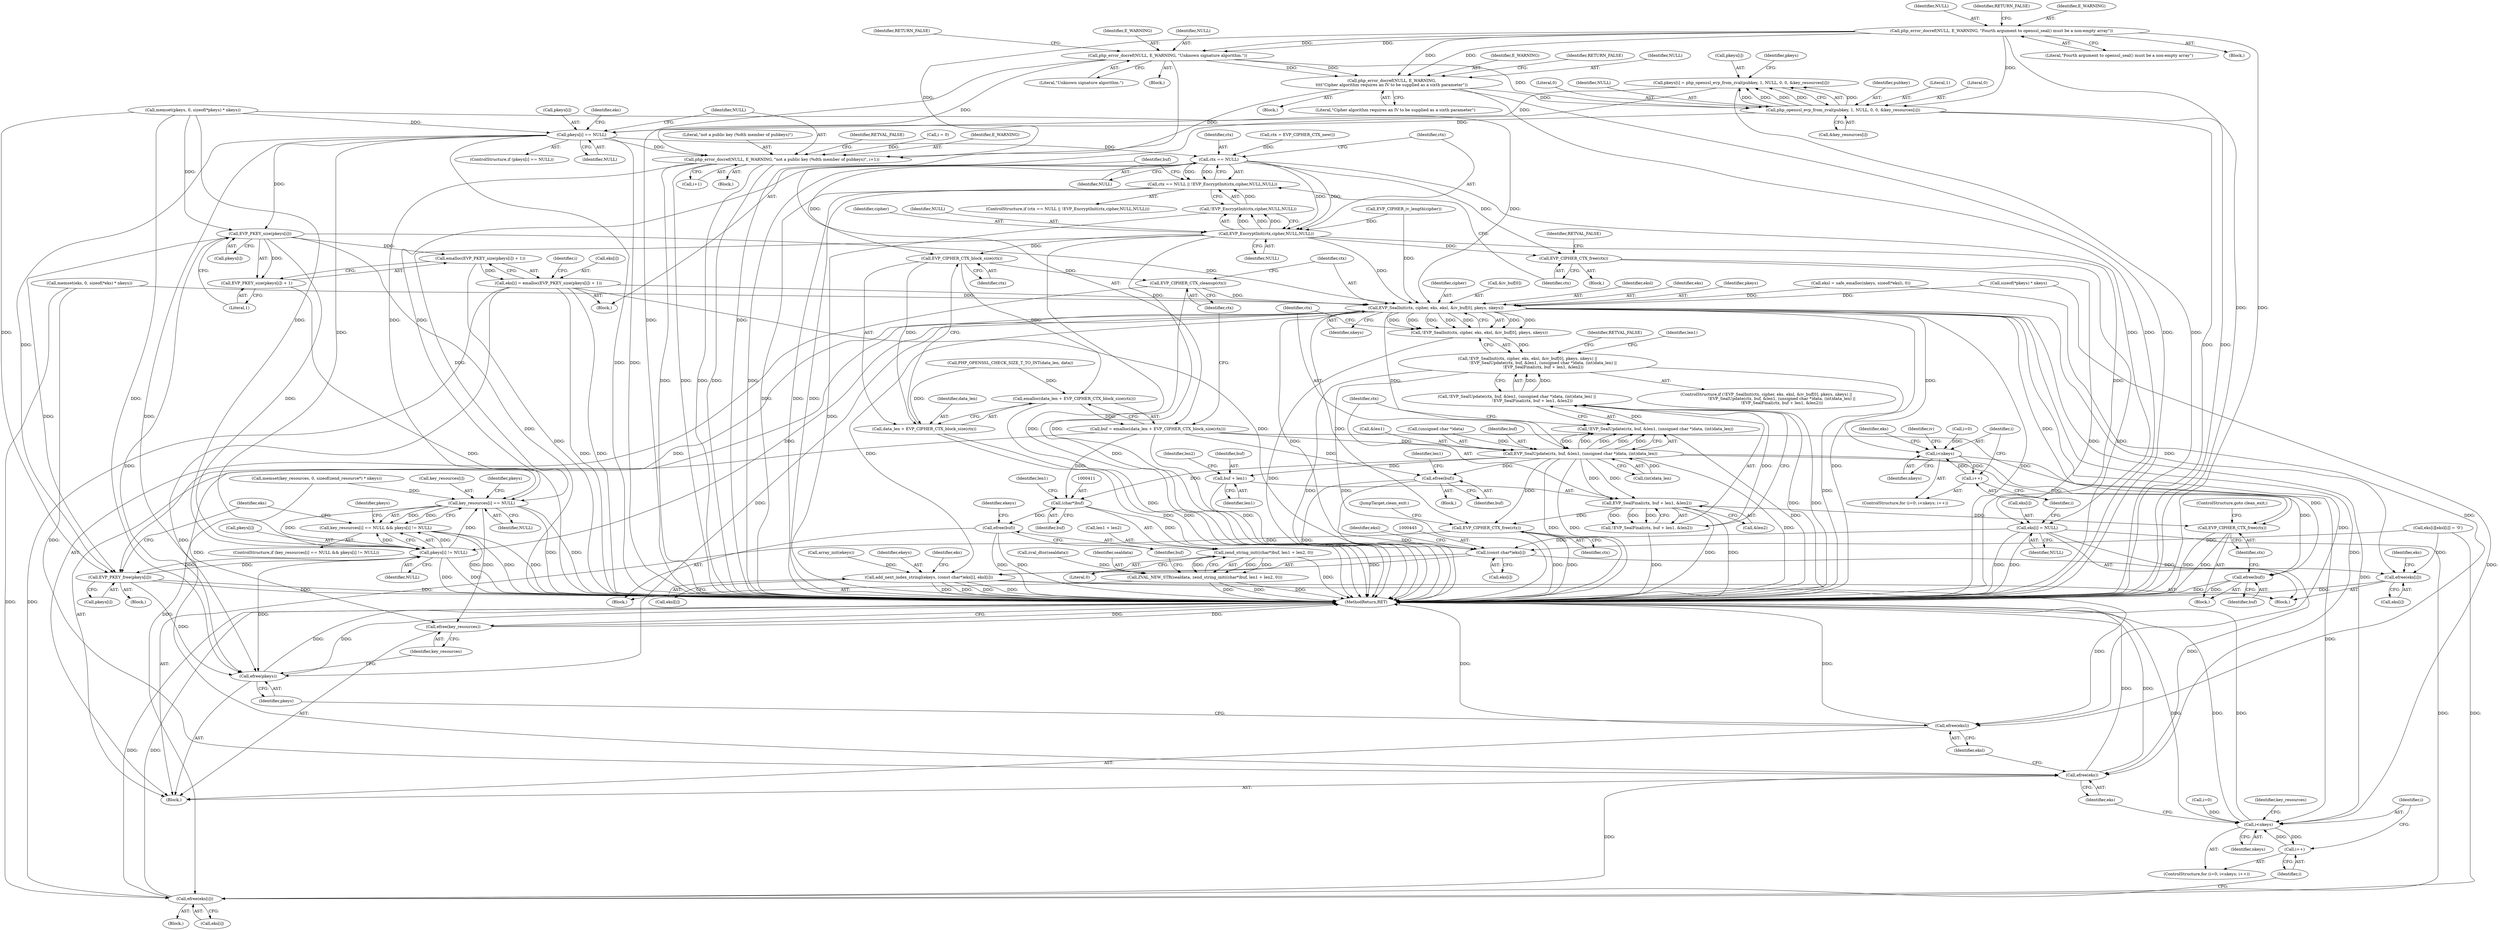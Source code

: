 digraph "0_php_73cabfedf519298e1a11192699f44d53c529315e@API" {
"1000284" [label="(Call,pkeys[i] = php_openssl_evp_from_zval(pubkey, 1, NULL, 0, 0, &key_resources[i]))"];
"1000288" [label="(Call,php_openssl_evp_from_zval(pubkey, 1, NULL, 0, 0, &key_resources[i]))"];
"1000199" [label="(Call,php_error_docref(NULL, E_WARNING, \"Unknown signature algorithm.\"))"];
"1000180" [label="(Call,php_error_docref(NULL, E_WARNING, \"Fourth argument to openssl_seal() must be a non-empty array\"))"];
"1000221" [label="(Call,php_error_docref(NULL, E_WARNING,\n\t\t\t\t\"Cipher algorithm requires an IV to be supplied as a sixth parameter\"))"];
"1000299" [label="(Call,pkeys[i] == NULL)"];
"1000305" [label="(Call,php_error_docref(NULL, E_WARNING, \"not a public key (%dth member of pubkeys)\", i+1))"];
"1000502" [label="(Call,key_resources[i] == NULL)"];
"1000501" [label="(Call,key_resources[i] == NULL && pkeys[i] != NULL)"];
"1000507" [label="(Call,pkeys[i] != NULL)"];
"1000513" [label="(Call,EVP_PKEY_free(pkeys[i]))"];
"1000530" [label="(Call,efree(pkeys))"];
"1000532" [label="(Call,efree(key_resources))"];
"1000320" [label="(Call,EVP_PKEY_size(pkeys[i]))"];
"1000318" [label="(Call,emalloc(EVP_PKEY_size(pkeys[i]) + 1))"];
"1000314" [label="(Call,eks[i] = emalloc(EVP_PKEY_size(pkeys[i]) + 1))"];
"1000359" [label="(Call,EVP_SealInit(ctx, cipher, eks, eksl, &iv_buf[0], pkeys, nkeys))"];
"1000358" [label="(Call,!EVP_SealInit(ctx, cipher, eks, eksl, &iv_buf[0], pkeys, nkeys))"];
"1000357" [label="(Call,!EVP_SealInit(ctx, cipher, eks, eksl, &iv_buf[0], pkeys, nkeys) ||\n                        !EVP_SealUpdate(ctx, buf, &len1, (unsigned char *)data, (int)data_len) ||\n                        !EVP_SealFinal(ctx, buf + len1, &len2))"];
"1000372" [label="(Call,EVP_SealUpdate(ctx, buf, &len1, (unsigned char *)data, (int)data_len))"];
"1000371" [label="(Call,!EVP_SealUpdate(ctx, buf, &len1, (unsigned char *)data, (int)data_len))"];
"1000370" [label="(Call,!EVP_SealUpdate(ctx, buf, &len1, (unsigned char *)data, (int)data_len) ||\n                        !EVP_SealFinal(ctx, buf + len1, &len2))"];
"1000384" [label="(Call,EVP_SealFinal(ctx, buf + len1, &len2))"];
"1000383" [label="(Call,!EVP_SealFinal(ctx, buf + len1, &len2))"];
"1000395" [label="(Call,EVP_CIPHER_CTX_free(ctx))"];
"1000487" [label="(Call,EVP_CIPHER_CTX_free(ctx))"];
"1000386" [label="(Call,buf + len1)"];
"1000393" [label="(Call,efree(buf))"];
"1000410" [label="(Call,(char*)buf)"];
"1000409" [label="(Call,zend_string_init((char*)buf, len1 + len2, 0))"];
"1000407" [label="(Call,ZVAL_NEW_STR(sealdata, zend_string_init((char*)buf, len1 + len2, 0)))"];
"1000417" [label="(Call,efree(buf))"];
"1000481" [label="(Call,efree(buf))"];
"1000427" [label="(Call,i<nkeys)"];
"1000430" [label="(Call,i++)"];
"1000494" [label="(Call,i<nkeys)"];
"1000497" [label="(Call,i++)"];
"1000444" [label="(Call,(const char*)eks[i])"];
"1000442" [label="(Call,add_next_index_stringl(ekeys, (const char*)eks[i], eksl[i]))"];
"1000528" [label="(Call,efree(eksl))"];
"1000452" [label="(Call,efree(eks[i]))"];
"1000522" [label="(Call,efree(eks[i]))"];
"1000526" [label="(Call,efree(eks))"];
"1000319" [label="(Call,EVP_PKEY_size(pkeys[i]) + 1)"];
"1000333" [label="(Call,ctx == NULL)"];
"1000332" [label="(Call,ctx == NULL || !EVP_EncryptInit(ctx,cipher,NULL,NULL))"];
"1000337" [label="(Call,EVP_EncryptInit(ctx,cipher,NULL,NULL))"];
"1000336" [label="(Call,!EVP_EncryptInit(ctx,cipher,NULL,NULL))"];
"1000343" [label="(Call,EVP_CIPHER_CTX_free(ctx))"];
"1000352" [label="(Call,EVP_CIPHER_CTX_block_size(ctx))"];
"1000349" [label="(Call,emalloc(data_len + EVP_CIPHER_CTX_block_size(ctx)))"];
"1000347" [label="(Call,buf = emalloc(data_len + EVP_CIPHER_CTX_block_size(ctx)))"];
"1000350" [label="(Call,data_len + EVP_CIPHER_CTX_block_size(ctx))"];
"1000354" [label="(Call,EVP_CIPHER_CTX_cleanup(ctx))"];
"1000456" [label="(Call,eks[i] = NULL)"];
"1000203" [label="(Identifier,RETURN_FALSE)"];
"1000312" [label="(Identifier,RETVAL_FALSE)"];
"1000339" [label="(Identifier,cipher)"];
"1000292" [label="(Literal,0)"];
"1000412" [label="(Identifier,buf)"];
"1000332" [label="(Call,ctx == NULL || !EVP_EncryptInit(ctx,cipher,NULL,NULL))"];
"1000298" [label="(ControlStructure,if (pkeys[i] == NULL))"];
"1000334" [label="(Identifier,ctx)"];
"1000331" [label="(ControlStructure,if (ctx == NULL || !EVP_EncryptInit(ctx,cipher,NULL,NULL)))"];
"1000358" [label="(Call,!EVP_SealInit(ctx, cipher, eks, eksl, &iv_buf[0], pkeys, nkeys))"];
"1000369" [label="(Identifier,nkeys)"];
"1000354" [label="(Call,EVP_CIPHER_CTX_cleanup(ctx))"];
"1000480" [label="(Block,)"];
"1000375" [label="(Call,&len1)"];
"1000417" [label="(Call,efree(buf))"];
"1000409" [label="(Call,zend_string_init((char*)buf, len1 + len2, 0))"];
"1000509" [label="(Identifier,pkeys)"];
"1000280" [label="(Call,i = 0)"];
"1000340" [label="(Identifier,NULL)"];
"1000389" [label="(Call,&len2)"];
"1000309" [label="(Call,i+1)"];
"1000360" [label="(Identifier,ctx)"];
"1000363" [label="(Identifier,eksl)"];
"1000392" [label="(Identifier,RETVAL_FALSE)"];
"1000504" [label="(Identifier,key_resources)"];
"1000498" [label="(Identifier,i)"];
"1000534" [label="(MethodReturn,RET)"];
"1000495" [label="(Identifier,i)"];
"1000511" [label="(Identifier,NULL)"];
"1000390" [label="(Identifier,len2)"];
"1000224" [label="(Literal,\"Cipher algorithm requires an IV to be supplied as a sixth parameter\")"];
"1000397" [label="(ControlStructure,goto clean_exit;)"];
"1000501" [label="(Call,key_resources[i] == NULL && pkeys[i] != NULL)"];
"1000429" [label="(Identifier,nkeys)"];
"1000529" [label="(Identifier,eksl)"];
"1000458" [label="(Identifier,eks)"];
"1000446" [label="(Call,eks[i])"];
"1000349" [label="(Call,emalloc(data_len + EVP_CIPHER_CTX_block_size(ctx)))"];
"1000462" [label="(Identifier,iv)"];
"1000454" [label="(Identifier,eks)"];
"1000377" [label="(Call,(unsigned char *)data)"];
"1000326" [label="(Identifier,i)"];
"1000183" [label="(Literal,\"Fourth argument to openssl_seal() must be a non-empty array\")"];
"1000284" [label="(Call,pkeys[i] = php_openssl_evp_from_zval(pubkey, 1, NULL, 0, 0, &key_resources[i]))"];
"1000503" [label="(Call,key_resources[i])"];
"1000335" [label="(Identifier,NULL)"];
"1000344" [label="(Identifier,ctx)"];
"1000342" [label="(Block,)"];
"1000485" [label="(Identifier,len1)"];
"1000223" [label="(Identifier,E_WARNING)"];
"1000396" [label="(Identifier,ctx)"];
"1000300" [label="(Call,pkeys[i])"];
"1000291" [label="(Identifier,NULL)"];
"1000424" [label="(Call,i=0)"];
"1000506" [label="(Identifier,NULL)"];
"1000404" [label="(Block,)"];
"1000180" [label="(Call,php_error_docref(NULL, E_WARNING, \"Fourth argument to openssl_seal() must be a non-empty array\"))"];
"1000373" [label="(Identifier,ctx)"];
"1000225" [label="(Identifier,RETURN_FALSE)"];
"1000359" [label="(Call,EVP_SealInit(ctx, cipher, eks, eksl, &iv_buf[0], pkeys, nkeys))"];
"1000460" [label="(Identifier,NULL)"];
"1000362" [label="(Identifier,eks)"];
"1000532" [label="(Call,efree(key_resources))"];
"1000519" [label="(Identifier,eks)"];
"1000395" [label="(Call,EVP_CIPHER_CTX_free(ctx))"];
"1000305" [label="(Call,php_error_docref(NULL, E_WARNING, \"not a public key (%dth member of pubkeys)\", i+1))"];
"1000530" [label="(Call,efree(pkeys))"];
"1000508" [label="(Call,pkeys[i])"];
"1000481" [label="(Call,efree(buf))"];
"1000482" [label="(Identifier,buf)"];
"1000221" [label="(Call,php_error_docref(NULL, E_WARNING,\n\t\t\t\t\"Cipher algorithm requires an IV to be supplied as a sixth parameter\"))"];
"1000522" [label="(Call,efree(eks[i]))"];
"1000179" [label="(Block,)"];
"1000199" [label="(Call,php_error_docref(NULL, E_WARNING, \"Unknown signature algorithm.\"))"];
"1000387" [label="(Identifier,buf)"];
"1000336" [label="(Call,!EVP_EncryptInit(ctx,cipher,NULL,NULL))"];
"1000488" [label="(Identifier,ctx)"];
"1000307" [label="(Identifier,E_WARNING)"];
"1000220" [label="(Block,)"];
"1000433" [label="(Call,eks[i][eksl[i]] = '\0')"];
"1000388" [label="(Identifier,len1)"];
"1000453" [label="(Call,eks[i])"];
"1000303" [label="(Identifier,NULL)"];
"1000289" [label="(Identifier,pubkey)"];
"1000320" [label="(Call,EVP_PKEY_size(pkeys[i]))"];
"1000371" [label="(Call,!EVP_SealUpdate(ctx, buf, &len1, (unsigned char *)data, (int)data_len))"];
"1000181" [label="(Identifier,NULL)"];
"1000487" [label="(Call,EVP_CIPHER_CTX_free(ctx))"];
"1000299" [label="(Call,pkeys[i] == NULL)"];
"1000432" [label="(Block,)"];
"1000497" [label="(Call,i++)"];
"1000290" [label="(Literal,1)"];
"1000385" [label="(Identifier,ctx)"];
"1000490" [label="(ControlStructure,for (i=0; i<nkeys; i++))"];
"1000391" [label="(Block,)"];
"1000421" [label="(Call,array_init(ekeys))"];
"1000341" [label="(Identifier,NULL)"];
"1000443" [label="(Identifier,ekeys)"];
"1000521" [label="(Block,)"];
"1000423" [label="(ControlStructure,for (i=0; i<nkeys; i++))"];
"1000408" [label="(Identifier,sealdata)"];
"1000507" [label="(Call,pkeys[i] != NULL)"];
"1000372" [label="(Call,EVP_SealUpdate(ctx, buf, &len1, (unsigned char *)data, (int)data_len))"];
"1000368" [label="(Identifier,pkeys)"];
"1000418" [label="(Identifier,buf)"];
"1000351" [label="(Identifier,data_len)"];
"1000384" [label="(Call,EVP_SealFinal(ctx, buf + len1, &len2))"];
"1000386" [label="(Call,buf + len1)"];
"1000450" [label="(Identifier,eksl)"];
"1000105" [label="(Block,)"];
"1000328" [label="(Call,ctx = EVP_CIPHER_CTX_new())"];
"1000523" [label="(Call,eks[i])"];
"1000202" [label="(Literal,\"Unknown signature algorithm.\")"];
"1000316" [label="(Identifier,eks)"];
"1000427" [label="(Call,i<nkeys)"];
"1000383" [label="(Call,!EVP_SealFinal(ctx, buf + len1, &len2))"];
"1000374" [label="(Identifier,buf)"];
"1000356" [label="(ControlStructure,if (!EVP_SealInit(ctx, cipher, eks, eksl, &iv_buf[0], pkeys, nkeys) ||\n                        !EVP_SealUpdate(ctx, buf, &len1, (unsigned char *)data, (int)data_len) ||\n                        !EVP_SealFinal(ctx, buf + len1, &len2)))"];
"1000250" [label="(Call,memset(eks, 0, sizeof(*eks) * nkeys))"];
"1000347" [label="(Call,buf = emalloc(data_len + EVP_CIPHER_CTX_block_size(ctx)))"];
"1000285" [label="(Call,pkeys[i])"];
"1000410" [label="(Call,(char*)buf)"];
"1000222" [label="(Identifier,NULL)"];
"1000301" [label="(Identifier,pkeys)"];
"1000198" [label="(Block,)"];
"1000401" [label="(Identifier,len1)"];
"1000184" [label="(Identifier,RETURN_FALSE)"];
"1000315" [label="(Call,eks[i])"];
"1000357" [label="(Call,!EVP_SealInit(ctx, cipher, eks, eksl, &iv_buf[0], pkeys, nkeys) ||\n                        !EVP_SealUpdate(ctx, buf, &len1, (unsigned char *)data, (int)data_len) ||\n                        !EVP_SealFinal(ctx, buf + len1, &len2))"];
"1000456" [label="(Call,eks[i] = NULL)"];
"1000533" [label="(Identifier,key_resources)"];
"1000234" [label="(Call,eksl = safe_emalloc(nkeys, sizeof(*eksl), 0))"];
"1000345" [label="(Identifier,RETVAL_FALSE)"];
"1000350" [label="(Call,data_len + EVP_CIPHER_CTX_block_size(ctx))"];
"1000333" [label="(Call,ctx == NULL)"];
"1000380" [label="(Call,(int)data_len)"];
"1000182" [label="(Identifier,E_WARNING)"];
"1000211" [label="(Call,EVP_CIPHER_iv_length(cipher))"];
"1000306" [label="(Identifier,NULL)"];
"1000394" [label="(Identifier,buf)"];
"1000431" [label="(Identifier,i)"];
"1000414" [label="(Identifier,len1)"];
"1000514" [label="(Call,pkeys[i])"];
"1000321" [label="(Call,pkeys[i])"];
"1000428" [label="(Identifier,i)"];
"1000430" [label="(Call,i++)"];
"1000494" [label="(Call,i<nkeys)"];
"1000343" [label="(Call,EVP_CIPHER_CTX_free(ctx))"];
"1000275" [label="(Call,sizeof(*pkeys) * nkeys)"];
"1000526" [label="(Call,efree(eks))"];
"1000405" [label="(Call,zval_dtor(sealdata))"];
"1000496" [label="(Identifier,nkeys)"];
"1000352" [label="(Call,EVP_CIPHER_CTX_block_size(ctx))"];
"1000283" [label="(Block,)"];
"1000515" [label="(Identifier,pkeys)"];
"1000348" [label="(Identifier,buf)"];
"1000513" [label="(Call,EVP_PKEY_free(pkeys[i]))"];
"1000457" [label="(Call,eks[i])"];
"1000449" [label="(Call,eksl[i])"];
"1000361" [label="(Identifier,cipher)"];
"1000318" [label="(Call,emalloc(EVP_PKEY_size(pkeys[i]) + 1))"];
"1000355" [label="(Identifier,ctx)"];
"1000444" [label="(Call,(const char*)eks[i])"];
"1000512" [label="(Block,)"];
"1000319" [label="(Call,EVP_PKEY_size(pkeys[i]) + 1)"];
"1000314" [label="(Call,eks[i] = emalloc(EVP_PKEY_size(pkeys[i]) + 1))"];
"1000324" [label="(Literal,1)"];
"1000528" [label="(Call,efree(eksl))"];
"1000527" [label="(Identifier,eks)"];
"1000416" [label="(Literal,0)"];
"1000185" [label="(Call,PHP_OPENSSL_CHECK_SIZE_T_TO_INT(data_len, data))"];
"1000491" [label="(Call,i=0)"];
"1000353" [label="(Identifier,ctx)"];
"1000201" [label="(Identifier,E_WARNING)"];
"1000338" [label="(Identifier,ctx)"];
"1000200" [label="(Identifier,NULL)"];
"1000265" [label="(Call,memset(key_resources, 0, sizeof(zend_resource*) * nkeys))"];
"1000531" [label="(Identifier,pkeys)"];
"1000294" [label="(Call,&key_resources[i])"];
"1000337" [label="(Call,EVP_EncryptInit(ctx,cipher,NULL,NULL))"];
"1000293" [label="(Literal,0)"];
"1000288" [label="(Call,php_openssl_evp_from_zval(pubkey, 1, NULL, 0, 0, &key_resources[i]))"];
"1000308" [label="(Literal,\"not a public key (%dth member of pubkeys)\")"];
"1000502" [label="(Call,key_resources[i] == NULL)"];
"1000364" [label="(Call,&iv_buf[0])"];
"1000407" [label="(Call,ZVAL_NEW_STR(sealdata, zend_string_init((char*)buf, len1 + len2, 0)))"];
"1000413" [label="(Call,len1 + len2)"];
"1000500" [label="(ControlStructure,if (key_resources[i] == NULL && pkeys[i] != NULL))"];
"1000304" [label="(Block,)"];
"1000272" [label="(Call,memset(pkeys, 0, sizeof(*pkeys) * nkeys))"];
"1000442" [label="(Call,add_next_index_stringl(ekeys, (const char*)eks[i], eksl[i]))"];
"1000393" [label="(Call,efree(buf))"];
"1000452" [label="(Call,efree(eks[i]))"];
"1000420" [label="(Identifier,ekeys)"];
"1000436" [label="(Identifier,eks)"];
"1000370" [label="(Call,!EVP_SealUpdate(ctx, buf, &len1, (unsigned char *)data, (int)data_len) ||\n                        !EVP_SealFinal(ctx, buf + len1, &len2))"];
"1000489" [label="(JumpTarget,clean_exit:)"];
"1000284" -> "1000283"  [label="AST: "];
"1000284" -> "1000288"  [label="CFG: "];
"1000285" -> "1000284"  [label="AST: "];
"1000288" -> "1000284"  [label="AST: "];
"1000301" -> "1000284"  [label="CFG: "];
"1000284" -> "1000534"  [label="DDG: "];
"1000288" -> "1000284"  [label="DDG: "];
"1000288" -> "1000284"  [label="DDG: "];
"1000288" -> "1000284"  [label="DDG: "];
"1000288" -> "1000284"  [label="DDG: "];
"1000288" -> "1000284"  [label="DDG: "];
"1000284" -> "1000299"  [label="DDG: "];
"1000288" -> "1000294"  [label="CFG: "];
"1000289" -> "1000288"  [label="AST: "];
"1000290" -> "1000288"  [label="AST: "];
"1000291" -> "1000288"  [label="AST: "];
"1000292" -> "1000288"  [label="AST: "];
"1000293" -> "1000288"  [label="AST: "];
"1000294" -> "1000288"  [label="AST: "];
"1000288" -> "1000534"  [label="DDG: "];
"1000288" -> "1000534"  [label="DDG: "];
"1000199" -> "1000288"  [label="DDG: "];
"1000180" -> "1000288"  [label="DDG: "];
"1000221" -> "1000288"  [label="DDG: "];
"1000288" -> "1000299"  [label="DDG: "];
"1000199" -> "1000198"  [label="AST: "];
"1000199" -> "1000202"  [label="CFG: "];
"1000200" -> "1000199"  [label="AST: "];
"1000201" -> "1000199"  [label="AST: "];
"1000202" -> "1000199"  [label="AST: "];
"1000203" -> "1000199"  [label="CFG: "];
"1000199" -> "1000534"  [label="DDG: "];
"1000199" -> "1000534"  [label="DDG: "];
"1000180" -> "1000199"  [label="DDG: "];
"1000180" -> "1000199"  [label="DDG: "];
"1000199" -> "1000221"  [label="DDG: "];
"1000199" -> "1000221"  [label="DDG: "];
"1000199" -> "1000305"  [label="DDG: "];
"1000180" -> "1000179"  [label="AST: "];
"1000180" -> "1000183"  [label="CFG: "];
"1000181" -> "1000180"  [label="AST: "];
"1000182" -> "1000180"  [label="AST: "];
"1000183" -> "1000180"  [label="AST: "];
"1000184" -> "1000180"  [label="CFG: "];
"1000180" -> "1000534"  [label="DDG: "];
"1000180" -> "1000534"  [label="DDG: "];
"1000180" -> "1000221"  [label="DDG: "];
"1000180" -> "1000221"  [label="DDG: "];
"1000180" -> "1000305"  [label="DDG: "];
"1000221" -> "1000220"  [label="AST: "];
"1000221" -> "1000224"  [label="CFG: "];
"1000222" -> "1000221"  [label="AST: "];
"1000223" -> "1000221"  [label="AST: "];
"1000224" -> "1000221"  [label="AST: "];
"1000225" -> "1000221"  [label="CFG: "];
"1000221" -> "1000534"  [label="DDG: "];
"1000221" -> "1000534"  [label="DDG: "];
"1000221" -> "1000305"  [label="DDG: "];
"1000299" -> "1000298"  [label="AST: "];
"1000299" -> "1000303"  [label="CFG: "];
"1000300" -> "1000299"  [label="AST: "];
"1000303" -> "1000299"  [label="AST: "];
"1000306" -> "1000299"  [label="CFG: "];
"1000316" -> "1000299"  [label="CFG: "];
"1000299" -> "1000534"  [label="DDG: "];
"1000299" -> "1000534"  [label="DDG: "];
"1000272" -> "1000299"  [label="DDG: "];
"1000299" -> "1000305"  [label="DDG: "];
"1000299" -> "1000320"  [label="DDG: "];
"1000299" -> "1000333"  [label="DDG: "];
"1000299" -> "1000507"  [label="DDG: "];
"1000299" -> "1000513"  [label="DDG: "];
"1000299" -> "1000530"  [label="DDG: "];
"1000305" -> "1000304"  [label="AST: "];
"1000305" -> "1000309"  [label="CFG: "];
"1000306" -> "1000305"  [label="AST: "];
"1000307" -> "1000305"  [label="AST: "];
"1000308" -> "1000305"  [label="AST: "];
"1000309" -> "1000305"  [label="AST: "];
"1000312" -> "1000305"  [label="CFG: "];
"1000305" -> "1000534"  [label="DDG: "];
"1000305" -> "1000534"  [label="DDG: "];
"1000305" -> "1000534"  [label="DDG: "];
"1000305" -> "1000534"  [label="DDG: "];
"1000280" -> "1000305"  [label="DDG: "];
"1000305" -> "1000502"  [label="DDG: "];
"1000502" -> "1000501"  [label="AST: "];
"1000502" -> "1000506"  [label="CFG: "];
"1000503" -> "1000502"  [label="AST: "];
"1000506" -> "1000502"  [label="AST: "];
"1000509" -> "1000502"  [label="CFG: "];
"1000501" -> "1000502"  [label="CFG: "];
"1000502" -> "1000534"  [label="DDG: "];
"1000502" -> "1000534"  [label="DDG: "];
"1000502" -> "1000501"  [label="DDG: "];
"1000502" -> "1000501"  [label="DDG: "];
"1000265" -> "1000502"  [label="DDG: "];
"1000507" -> "1000502"  [label="DDG: "];
"1000337" -> "1000502"  [label="DDG: "];
"1000333" -> "1000502"  [label="DDG: "];
"1000502" -> "1000507"  [label="DDG: "];
"1000502" -> "1000532"  [label="DDG: "];
"1000501" -> "1000500"  [label="AST: "];
"1000501" -> "1000507"  [label="CFG: "];
"1000507" -> "1000501"  [label="AST: "];
"1000515" -> "1000501"  [label="CFG: "];
"1000519" -> "1000501"  [label="CFG: "];
"1000501" -> "1000534"  [label="DDG: "];
"1000501" -> "1000534"  [label="DDG: "];
"1000501" -> "1000534"  [label="DDG: "];
"1000507" -> "1000501"  [label="DDG: "];
"1000507" -> "1000501"  [label="DDG: "];
"1000507" -> "1000511"  [label="CFG: "];
"1000508" -> "1000507"  [label="AST: "];
"1000511" -> "1000507"  [label="AST: "];
"1000507" -> "1000534"  [label="DDG: "];
"1000507" -> "1000534"  [label="DDG: "];
"1000513" -> "1000507"  [label="DDG: "];
"1000359" -> "1000507"  [label="DDG: "];
"1000272" -> "1000507"  [label="DDG: "];
"1000320" -> "1000507"  [label="DDG: "];
"1000507" -> "1000513"  [label="DDG: "];
"1000507" -> "1000530"  [label="DDG: "];
"1000513" -> "1000512"  [label="AST: "];
"1000513" -> "1000514"  [label="CFG: "];
"1000514" -> "1000513"  [label="AST: "];
"1000519" -> "1000513"  [label="CFG: "];
"1000513" -> "1000534"  [label="DDG: "];
"1000513" -> "1000534"  [label="DDG: "];
"1000359" -> "1000513"  [label="DDG: "];
"1000272" -> "1000513"  [label="DDG: "];
"1000320" -> "1000513"  [label="DDG: "];
"1000513" -> "1000530"  [label="DDG: "];
"1000530" -> "1000105"  [label="AST: "];
"1000530" -> "1000531"  [label="CFG: "];
"1000531" -> "1000530"  [label="AST: "];
"1000533" -> "1000530"  [label="CFG: "];
"1000530" -> "1000534"  [label="DDG: "];
"1000530" -> "1000534"  [label="DDG: "];
"1000359" -> "1000530"  [label="DDG: "];
"1000272" -> "1000530"  [label="DDG: "];
"1000320" -> "1000530"  [label="DDG: "];
"1000532" -> "1000105"  [label="AST: "];
"1000532" -> "1000533"  [label="CFG: "];
"1000533" -> "1000532"  [label="AST: "];
"1000534" -> "1000532"  [label="CFG: "];
"1000532" -> "1000534"  [label="DDG: "];
"1000532" -> "1000534"  [label="DDG: "];
"1000265" -> "1000532"  [label="DDG: "];
"1000320" -> "1000319"  [label="AST: "];
"1000320" -> "1000321"  [label="CFG: "];
"1000321" -> "1000320"  [label="AST: "];
"1000324" -> "1000320"  [label="CFG: "];
"1000320" -> "1000534"  [label="DDG: "];
"1000320" -> "1000318"  [label="DDG: "];
"1000320" -> "1000319"  [label="DDG: "];
"1000272" -> "1000320"  [label="DDG: "];
"1000320" -> "1000359"  [label="DDG: "];
"1000318" -> "1000314"  [label="AST: "];
"1000318" -> "1000319"  [label="CFG: "];
"1000319" -> "1000318"  [label="AST: "];
"1000314" -> "1000318"  [label="CFG: "];
"1000318" -> "1000534"  [label="DDG: "];
"1000318" -> "1000314"  [label="DDG: "];
"1000314" -> "1000283"  [label="AST: "];
"1000315" -> "1000314"  [label="AST: "];
"1000326" -> "1000314"  [label="CFG: "];
"1000314" -> "1000534"  [label="DDG: "];
"1000314" -> "1000534"  [label="DDG: "];
"1000314" -> "1000359"  [label="DDG: "];
"1000314" -> "1000444"  [label="DDG: "];
"1000314" -> "1000522"  [label="DDG: "];
"1000314" -> "1000526"  [label="DDG: "];
"1000359" -> "1000358"  [label="AST: "];
"1000359" -> "1000369"  [label="CFG: "];
"1000360" -> "1000359"  [label="AST: "];
"1000361" -> "1000359"  [label="AST: "];
"1000362" -> "1000359"  [label="AST: "];
"1000363" -> "1000359"  [label="AST: "];
"1000364" -> "1000359"  [label="AST: "];
"1000368" -> "1000359"  [label="AST: "];
"1000369" -> "1000359"  [label="AST: "];
"1000358" -> "1000359"  [label="CFG: "];
"1000359" -> "1000534"  [label="DDG: "];
"1000359" -> "1000534"  [label="DDG: "];
"1000359" -> "1000358"  [label="DDG: "];
"1000359" -> "1000358"  [label="DDG: "];
"1000359" -> "1000358"  [label="DDG: "];
"1000359" -> "1000358"  [label="DDG: "];
"1000359" -> "1000358"  [label="DDG: "];
"1000359" -> "1000358"  [label="DDG: "];
"1000359" -> "1000358"  [label="DDG: "];
"1000354" -> "1000359"  [label="DDG: "];
"1000337" -> "1000359"  [label="DDG: "];
"1000211" -> "1000359"  [label="DDG: "];
"1000250" -> "1000359"  [label="DDG: "];
"1000234" -> "1000359"  [label="DDG: "];
"1000272" -> "1000359"  [label="DDG: "];
"1000275" -> "1000359"  [label="DDG: "];
"1000359" -> "1000372"  [label="DDG: "];
"1000359" -> "1000395"  [label="DDG: "];
"1000359" -> "1000427"  [label="DDG: "];
"1000359" -> "1000444"  [label="DDG: "];
"1000359" -> "1000442"  [label="DDG: "];
"1000359" -> "1000452"  [label="DDG: "];
"1000359" -> "1000487"  [label="DDG: "];
"1000359" -> "1000494"  [label="DDG: "];
"1000359" -> "1000522"  [label="DDG: "];
"1000359" -> "1000526"  [label="DDG: "];
"1000359" -> "1000528"  [label="DDG: "];
"1000358" -> "1000357"  [label="AST: "];
"1000373" -> "1000358"  [label="CFG: "];
"1000357" -> "1000358"  [label="CFG: "];
"1000358" -> "1000534"  [label="DDG: "];
"1000358" -> "1000357"  [label="DDG: "];
"1000357" -> "1000356"  [label="AST: "];
"1000357" -> "1000370"  [label="CFG: "];
"1000370" -> "1000357"  [label="AST: "];
"1000392" -> "1000357"  [label="CFG: "];
"1000401" -> "1000357"  [label="CFG: "];
"1000357" -> "1000534"  [label="DDG: "];
"1000357" -> "1000534"  [label="DDG: "];
"1000357" -> "1000534"  [label="DDG: "];
"1000370" -> "1000357"  [label="DDG: "];
"1000370" -> "1000357"  [label="DDG: "];
"1000372" -> "1000371"  [label="AST: "];
"1000372" -> "1000380"  [label="CFG: "];
"1000373" -> "1000372"  [label="AST: "];
"1000374" -> "1000372"  [label="AST: "];
"1000375" -> "1000372"  [label="AST: "];
"1000377" -> "1000372"  [label="AST: "];
"1000380" -> "1000372"  [label="AST: "];
"1000371" -> "1000372"  [label="CFG: "];
"1000372" -> "1000534"  [label="DDG: "];
"1000372" -> "1000534"  [label="DDG: "];
"1000372" -> "1000534"  [label="DDG: "];
"1000372" -> "1000371"  [label="DDG: "];
"1000372" -> "1000371"  [label="DDG: "];
"1000372" -> "1000371"  [label="DDG: "];
"1000372" -> "1000371"  [label="DDG: "];
"1000372" -> "1000371"  [label="DDG: "];
"1000347" -> "1000372"  [label="DDG: "];
"1000377" -> "1000372"  [label="DDG: "];
"1000380" -> "1000372"  [label="DDG: "];
"1000372" -> "1000384"  [label="DDG: "];
"1000372" -> "1000384"  [label="DDG: "];
"1000372" -> "1000386"  [label="DDG: "];
"1000372" -> "1000393"  [label="DDG: "];
"1000372" -> "1000395"  [label="DDG: "];
"1000372" -> "1000410"  [label="DDG: "];
"1000372" -> "1000481"  [label="DDG: "];
"1000372" -> "1000487"  [label="DDG: "];
"1000371" -> "1000370"  [label="AST: "];
"1000385" -> "1000371"  [label="CFG: "];
"1000370" -> "1000371"  [label="CFG: "];
"1000371" -> "1000534"  [label="DDG: "];
"1000371" -> "1000370"  [label="DDG: "];
"1000370" -> "1000383"  [label="CFG: "];
"1000383" -> "1000370"  [label="AST: "];
"1000370" -> "1000534"  [label="DDG: "];
"1000370" -> "1000534"  [label="DDG: "];
"1000383" -> "1000370"  [label="DDG: "];
"1000384" -> "1000383"  [label="AST: "];
"1000384" -> "1000389"  [label="CFG: "];
"1000385" -> "1000384"  [label="AST: "];
"1000386" -> "1000384"  [label="AST: "];
"1000389" -> "1000384"  [label="AST: "];
"1000383" -> "1000384"  [label="CFG: "];
"1000384" -> "1000534"  [label="DDG: "];
"1000384" -> "1000534"  [label="DDG: "];
"1000384" -> "1000383"  [label="DDG: "];
"1000384" -> "1000383"  [label="DDG: "];
"1000384" -> "1000383"  [label="DDG: "];
"1000384" -> "1000395"  [label="DDG: "];
"1000384" -> "1000487"  [label="DDG: "];
"1000383" -> "1000534"  [label="DDG: "];
"1000395" -> "1000391"  [label="AST: "];
"1000395" -> "1000396"  [label="CFG: "];
"1000396" -> "1000395"  [label="AST: "];
"1000397" -> "1000395"  [label="CFG: "];
"1000395" -> "1000534"  [label="DDG: "];
"1000395" -> "1000534"  [label="DDG: "];
"1000487" -> "1000105"  [label="AST: "];
"1000487" -> "1000488"  [label="CFG: "];
"1000488" -> "1000487"  [label="AST: "];
"1000489" -> "1000487"  [label="CFG: "];
"1000487" -> "1000534"  [label="DDG: "];
"1000487" -> "1000534"  [label="DDG: "];
"1000386" -> "1000388"  [label="CFG: "];
"1000387" -> "1000386"  [label="AST: "];
"1000388" -> "1000386"  [label="AST: "];
"1000390" -> "1000386"  [label="CFG: "];
"1000386" -> "1000534"  [label="DDG: "];
"1000393" -> "1000391"  [label="AST: "];
"1000393" -> "1000394"  [label="CFG: "];
"1000394" -> "1000393"  [label="AST: "];
"1000396" -> "1000393"  [label="CFG: "];
"1000393" -> "1000534"  [label="DDG: "];
"1000393" -> "1000534"  [label="DDG: "];
"1000347" -> "1000393"  [label="DDG: "];
"1000410" -> "1000409"  [label="AST: "];
"1000410" -> "1000412"  [label="CFG: "];
"1000411" -> "1000410"  [label="AST: "];
"1000412" -> "1000410"  [label="AST: "];
"1000414" -> "1000410"  [label="CFG: "];
"1000410" -> "1000409"  [label="DDG: "];
"1000347" -> "1000410"  [label="DDG: "];
"1000410" -> "1000417"  [label="DDG: "];
"1000409" -> "1000407"  [label="AST: "];
"1000409" -> "1000416"  [label="CFG: "];
"1000413" -> "1000409"  [label="AST: "];
"1000416" -> "1000409"  [label="AST: "];
"1000407" -> "1000409"  [label="CFG: "];
"1000409" -> "1000534"  [label="DDG: "];
"1000409" -> "1000407"  [label="DDG: "];
"1000409" -> "1000407"  [label="DDG: "];
"1000409" -> "1000407"  [label="DDG: "];
"1000407" -> "1000404"  [label="AST: "];
"1000408" -> "1000407"  [label="AST: "];
"1000418" -> "1000407"  [label="CFG: "];
"1000407" -> "1000534"  [label="DDG: "];
"1000407" -> "1000534"  [label="DDG: "];
"1000407" -> "1000534"  [label="DDG: "];
"1000405" -> "1000407"  [label="DDG: "];
"1000417" -> "1000404"  [label="AST: "];
"1000417" -> "1000418"  [label="CFG: "];
"1000418" -> "1000417"  [label="AST: "];
"1000420" -> "1000417"  [label="CFG: "];
"1000417" -> "1000534"  [label="DDG: "];
"1000417" -> "1000534"  [label="DDG: "];
"1000481" -> "1000480"  [label="AST: "];
"1000481" -> "1000482"  [label="CFG: "];
"1000482" -> "1000481"  [label="AST: "];
"1000485" -> "1000481"  [label="CFG: "];
"1000481" -> "1000534"  [label="DDG: "];
"1000481" -> "1000534"  [label="DDG: "];
"1000347" -> "1000481"  [label="DDG: "];
"1000427" -> "1000423"  [label="AST: "];
"1000427" -> "1000429"  [label="CFG: "];
"1000428" -> "1000427"  [label="AST: "];
"1000429" -> "1000427"  [label="AST: "];
"1000436" -> "1000427"  [label="CFG: "];
"1000462" -> "1000427"  [label="CFG: "];
"1000424" -> "1000427"  [label="DDG: "];
"1000430" -> "1000427"  [label="DDG: "];
"1000427" -> "1000430"  [label="DDG: "];
"1000427" -> "1000494"  [label="DDG: "];
"1000430" -> "1000423"  [label="AST: "];
"1000430" -> "1000431"  [label="CFG: "];
"1000431" -> "1000430"  [label="AST: "];
"1000428" -> "1000430"  [label="CFG: "];
"1000494" -> "1000490"  [label="AST: "];
"1000494" -> "1000496"  [label="CFG: "];
"1000495" -> "1000494"  [label="AST: "];
"1000496" -> "1000494"  [label="AST: "];
"1000504" -> "1000494"  [label="CFG: "];
"1000527" -> "1000494"  [label="CFG: "];
"1000494" -> "1000534"  [label="DDG: "];
"1000494" -> "1000534"  [label="DDG: "];
"1000494" -> "1000534"  [label="DDG: "];
"1000497" -> "1000494"  [label="DDG: "];
"1000491" -> "1000494"  [label="DDG: "];
"1000275" -> "1000494"  [label="DDG: "];
"1000494" -> "1000497"  [label="DDG: "];
"1000497" -> "1000490"  [label="AST: "];
"1000497" -> "1000498"  [label="CFG: "];
"1000498" -> "1000497"  [label="AST: "];
"1000495" -> "1000497"  [label="CFG: "];
"1000444" -> "1000442"  [label="AST: "];
"1000444" -> "1000446"  [label="CFG: "];
"1000445" -> "1000444"  [label="AST: "];
"1000446" -> "1000444"  [label="AST: "];
"1000450" -> "1000444"  [label="CFG: "];
"1000444" -> "1000442"  [label="DDG: "];
"1000456" -> "1000444"  [label="DDG: "];
"1000433" -> "1000444"  [label="DDG: "];
"1000444" -> "1000452"  [label="DDG: "];
"1000442" -> "1000432"  [label="AST: "];
"1000442" -> "1000449"  [label="CFG: "];
"1000443" -> "1000442"  [label="AST: "];
"1000449" -> "1000442"  [label="AST: "];
"1000454" -> "1000442"  [label="CFG: "];
"1000442" -> "1000534"  [label="DDG: "];
"1000442" -> "1000534"  [label="DDG: "];
"1000442" -> "1000534"  [label="DDG: "];
"1000442" -> "1000534"  [label="DDG: "];
"1000421" -> "1000442"  [label="DDG: "];
"1000442" -> "1000528"  [label="DDG: "];
"1000528" -> "1000105"  [label="AST: "];
"1000528" -> "1000529"  [label="CFG: "];
"1000529" -> "1000528"  [label="AST: "];
"1000531" -> "1000528"  [label="CFG: "];
"1000528" -> "1000534"  [label="DDG: "];
"1000528" -> "1000534"  [label="DDG: "];
"1000234" -> "1000528"  [label="DDG: "];
"1000452" -> "1000432"  [label="AST: "];
"1000452" -> "1000453"  [label="CFG: "];
"1000453" -> "1000452"  [label="AST: "];
"1000458" -> "1000452"  [label="CFG: "];
"1000452" -> "1000534"  [label="DDG: "];
"1000433" -> "1000452"  [label="DDG: "];
"1000522" -> "1000521"  [label="AST: "];
"1000522" -> "1000523"  [label="CFG: "];
"1000523" -> "1000522"  [label="AST: "];
"1000498" -> "1000522"  [label="CFG: "];
"1000522" -> "1000534"  [label="DDG: "];
"1000522" -> "1000534"  [label="DDG: "];
"1000250" -> "1000522"  [label="DDG: "];
"1000456" -> "1000522"  [label="DDG: "];
"1000433" -> "1000522"  [label="DDG: "];
"1000522" -> "1000526"  [label="DDG: "];
"1000526" -> "1000105"  [label="AST: "];
"1000526" -> "1000527"  [label="CFG: "];
"1000527" -> "1000526"  [label="AST: "];
"1000529" -> "1000526"  [label="CFG: "];
"1000526" -> "1000534"  [label="DDG: "];
"1000526" -> "1000534"  [label="DDG: "];
"1000250" -> "1000526"  [label="DDG: "];
"1000456" -> "1000526"  [label="DDG: "];
"1000319" -> "1000324"  [label="CFG: "];
"1000324" -> "1000319"  [label="AST: "];
"1000319" -> "1000534"  [label="DDG: "];
"1000333" -> "1000332"  [label="AST: "];
"1000333" -> "1000335"  [label="CFG: "];
"1000334" -> "1000333"  [label="AST: "];
"1000335" -> "1000333"  [label="AST: "];
"1000338" -> "1000333"  [label="CFG: "];
"1000332" -> "1000333"  [label="CFG: "];
"1000333" -> "1000534"  [label="DDG: "];
"1000333" -> "1000332"  [label="DDG: "];
"1000333" -> "1000332"  [label="DDG: "];
"1000328" -> "1000333"  [label="DDG: "];
"1000333" -> "1000337"  [label="DDG: "];
"1000333" -> "1000337"  [label="DDG: "];
"1000333" -> "1000343"  [label="DDG: "];
"1000333" -> "1000352"  [label="DDG: "];
"1000333" -> "1000456"  [label="DDG: "];
"1000332" -> "1000331"  [label="AST: "];
"1000332" -> "1000336"  [label="CFG: "];
"1000336" -> "1000332"  [label="AST: "];
"1000344" -> "1000332"  [label="CFG: "];
"1000348" -> "1000332"  [label="CFG: "];
"1000332" -> "1000534"  [label="DDG: "];
"1000332" -> "1000534"  [label="DDG: "];
"1000332" -> "1000534"  [label="DDG: "];
"1000336" -> "1000332"  [label="DDG: "];
"1000337" -> "1000336"  [label="AST: "];
"1000337" -> "1000341"  [label="CFG: "];
"1000338" -> "1000337"  [label="AST: "];
"1000339" -> "1000337"  [label="AST: "];
"1000340" -> "1000337"  [label="AST: "];
"1000341" -> "1000337"  [label="AST: "];
"1000336" -> "1000337"  [label="CFG: "];
"1000337" -> "1000534"  [label="DDG: "];
"1000337" -> "1000534"  [label="DDG: "];
"1000337" -> "1000336"  [label="DDG: "];
"1000337" -> "1000336"  [label="DDG: "];
"1000337" -> "1000336"  [label="DDG: "];
"1000211" -> "1000337"  [label="DDG: "];
"1000337" -> "1000343"  [label="DDG: "];
"1000337" -> "1000352"  [label="DDG: "];
"1000337" -> "1000456"  [label="DDG: "];
"1000336" -> "1000534"  [label="DDG: "];
"1000343" -> "1000342"  [label="AST: "];
"1000343" -> "1000344"  [label="CFG: "];
"1000344" -> "1000343"  [label="AST: "];
"1000345" -> "1000343"  [label="CFG: "];
"1000343" -> "1000534"  [label="DDG: "];
"1000343" -> "1000534"  [label="DDG: "];
"1000352" -> "1000350"  [label="AST: "];
"1000352" -> "1000353"  [label="CFG: "];
"1000353" -> "1000352"  [label="AST: "];
"1000350" -> "1000352"  [label="CFG: "];
"1000352" -> "1000349"  [label="DDG: "];
"1000352" -> "1000350"  [label="DDG: "];
"1000352" -> "1000354"  [label="DDG: "];
"1000349" -> "1000347"  [label="AST: "];
"1000349" -> "1000350"  [label="CFG: "];
"1000350" -> "1000349"  [label="AST: "];
"1000347" -> "1000349"  [label="CFG: "];
"1000349" -> "1000534"  [label="DDG: "];
"1000349" -> "1000347"  [label="DDG: "];
"1000185" -> "1000349"  [label="DDG: "];
"1000347" -> "1000105"  [label="AST: "];
"1000348" -> "1000347"  [label="AST: "];
"1000355" -> "1000347"  [label="CFG: "];
"1000347" -> "1000534"  [label="DDG: "];
"1000351" -> "1000350"  [label="AST: "];
"1000350" -> "1000534"  [label="DDG: "];
"1000350" -> "1000534"  [label="DDG: "];
"1000185" -> "1000350"  [label="DDG: "];
"1000354" -> "1000105"  [label="AST: "];
"1000354" -> "1000355"  [label="CFG: "];
"1000355" -> "1000354"  [label="AST: "];
"1000360" -> "1000354"  [label="CFG: "];
"1000354" -> "1000534"  [label="DDG: "];
"1000456" -> "1000432"  [label="AST: "];
"1000456" -> "1000460"  [label="CFG: "];
"1000457" -> "1000456"  [label="AST: "];
"1000460" -> "1000456"  [label="AST: "];
"1000431" -> "1000456"  [label="CFG: "];
"1000456" -> "1000534"  [label="DDG: "];
"1000456" -> "1000534"  [label="DDG: "];
}
